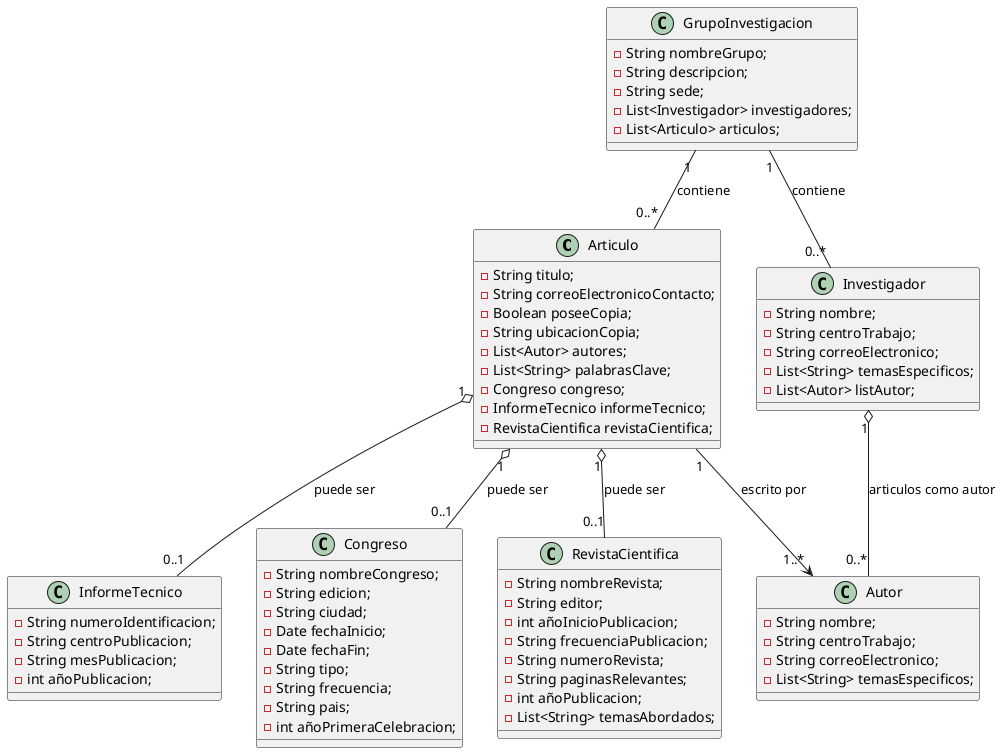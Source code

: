 @startuml "bibliografia"

class Articulo {
    -String titulo;
    -String correoElectronicoContacto;
    -Boolean poseeCopia;
    -String ubicacionCopia;
    -List<Autor> autores;
    -List<String> palabrasClave;
    -Congreso congreso;
    -InformeTecnico informeTecnico;
    -RevistaCientifica revistaCientifica; 
}

class InformeTecnico {
    -String numeroIdentificacion;
    -String centroPublicacion;
    -String mesPublicacion;
    -int añoPublicacion;
}

class Congreso {
    -String nombreCongreso;
    -String edicion;
    -String ciudad;
    -Date fechaInicio;
    -Date fechaFin;
    -String tipo;
    -String frecuencia;
    -String pais;
    -int añoPrimeraCelebracion;
}

class RevistaCientifica {
    -String nombreRevista;
    -String editor;
    -int añoInicioPublicacion;
    -String frecuenciaPublicacion;
    -String numeroRevista;
    -String paginasRelevantes;
    -int añoPublicacion;
    -List<String> temasAbordados;
}

class Autor {
    -String nombre;
    -String centroTrabajo;
    -String correoElectronico;
    -List<String> temasEspecificos;
}

class Investigador {
    -String nombre;
    -String centroTrabajo;
    -String correoElectronico;
    -List<String> temasEspecificos;
    -List<Autor> listAutor;
}


class GrupoInvestigacion {
  -String nombreGrupo;
  -String descripcion;
  -String sede;
  -List<Investigador> investigadores;
  -List<Articulo> articulos;
}


Articulo "1" o-- "0..1" InformeTecnico : "puede ser"
Articulo "1" o-- "0..1" Congreso : "puede ser"
Articulo "1" o-- "0..1" RevistaCientifica : "puede ser"
Articulo "1" --> "1..*" Autor : "escrito por"
GrupoInvestigacion "1" -- "0..*" Investigador : "contiene"
GrupoInvestigacion "1" -- "0..*" Articulo : "contiene"
Investigador "1" o-- "0..*" Autor : "articulos como autor"

@enduml
